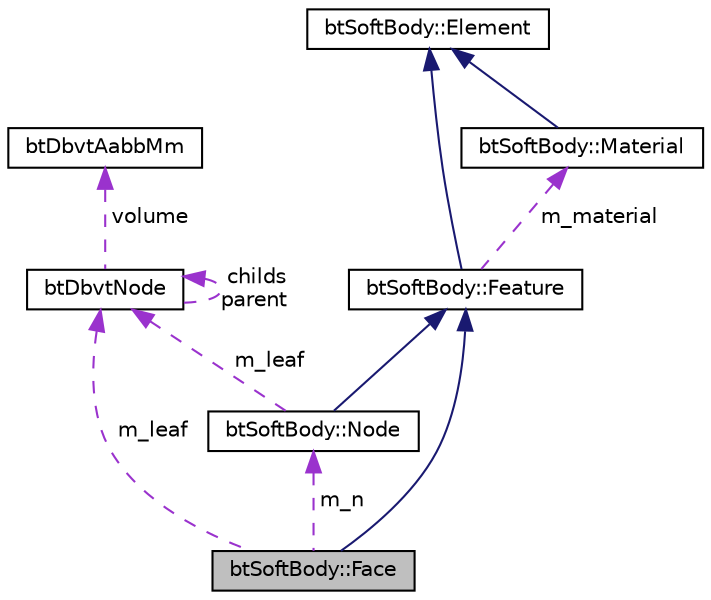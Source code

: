 digraph "btSoftBody::Face"
{
  edge [fontname="Helvetica",fontsize="10",labelfontname="Helvetica",labelfontsize="10"];
  node [fontname="Helvetica",fontsize="10",shape=record];
  Node1 [label="btSoftBody::Face",height=0.2,width=0.4,color="black", fillcolor="grey75", style="filled", fontcolor="black"];
  Node2 -> Node1 [dir="back",color="midnightblue",fontsize="10",style="solid",fontname="Helvetica"];
  Node2 [label="btSoftBody::Feature",height=0.2,width=0.4,color="black", fillcolor="white", style="filled",URL="$structbt_soft_body_1_1_feature.html"];
  Node3 -> Node2 [dir="back",color="midnightblue",fontsize="10",style="solid",fontname="Helvetica"];
  Node3 [label="btSoftBody::Element",height=0.2,width=0.4,color="black", fillcolor="white", style="filled",URL="$structbt_soft_body_1_1_element.html"];
  Node4 -> Node2 [dir="back",color="darkorchid3",fontsize="10",style="dashed",label=" m_material" ,fontname="Helvetica"];
  Node4 [label="btSoftBody::Material",height=0.2,width=0.4,color="black", fillcolor="white", style="filled",URL="$structbt_soft_body_1_1_material.html"];
  Node3 -> Node4 [dir="back",color="midnightblue",fontsize="10",style="solid",fontname="Helvetica"];
  Node5 -> Node1 [dir="back",color="darkorchid3",fontsize="10",style="dashed",label=" m_n" ,fontname="Helvetica"];
  Node5 [label="btSoftBody::Node",height=0.2,width=0.4,color="black", fillcolor="white", style="filled",URL="$structbt_soft_body_1_1_node.html"];
  Node2 -> Node5 [dir="back",color="midnightblue",fontsize="10",style="solid",fontname="Helvetica"];
  Node6 -> Node5 [dir="back",color="darkorchid3",fontsize="10",style="dashed",label=" m_leaf" ,fontname="Helvetica"];
  Node6 [label="btDbvtNode",height=0.2,width=0.4,color="black", fillcolor="white", style="filled",URL="$structbt_dbvt_node.html"];
  Node7 -> Node6 [dir="back",color="darkorchid3",fontsize="10",style="dashed",label=" volume" ,fontname="Helvetica"];
  Node7 [label="btDbvtAabbMm",height=0.2,width=0.4,color="black", fillcolor="white", style="filled",URL="$structbt_dbvt_aabb_mm.html"];
  Node6 -> Node6 [dir="back",color="darkorchid3",fontsize="10",style="dashed",label=" childs\nparent" ,fontname="Helvetica"];
  Node6 -> Node1 [dir="back",color="darkorchid3",fontsize="10",style="dashed",label=" m_leaf" ,fontname="Helvetica"];
}
